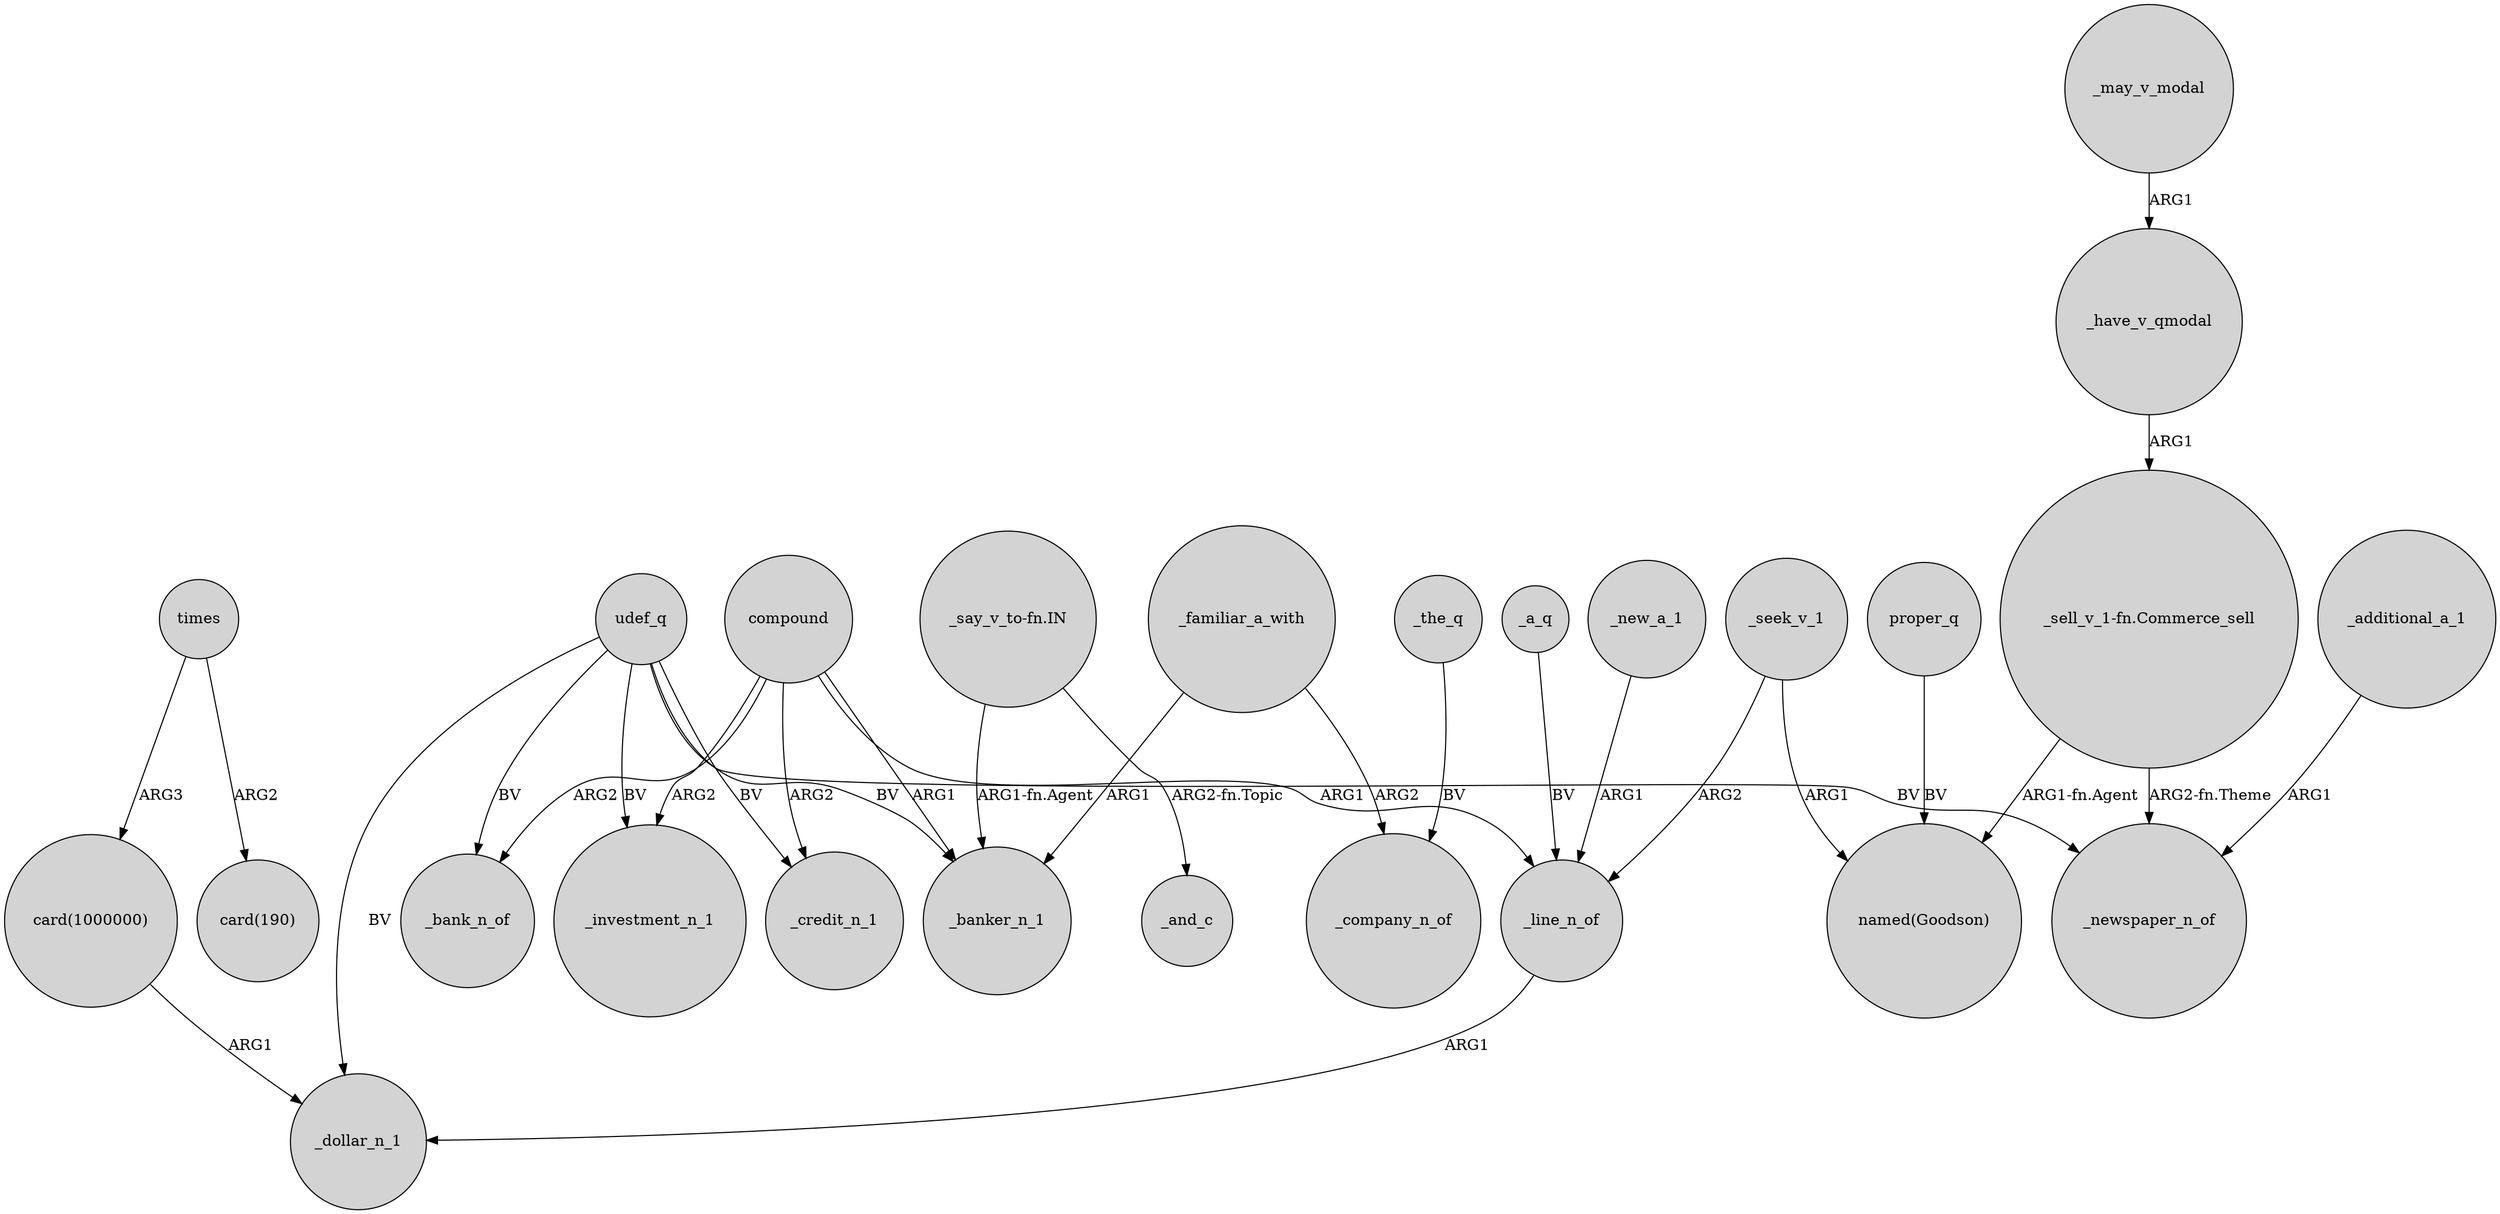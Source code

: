 digraph {
	node [shape=circle style=filled]
	_new_a_1 -> _line_n_of [label=ARG1]
	"card(1000000)" -> _dollar_n_1 [label=ARG1]
	compound -> _bank_n_of [label=ARG2]
	proper_q -> "named(Goodson)" [label=BV]
	udef_q -> _credit_n_1 [label=BV]
	_familiar_a_with -> _company_n_of [label=ARG2]
	udef_q -> _newspaper_n_of [label=BV]
	"_sell_v_1-fn.Commerce_sell" -> _newspaper_n_of [label="ARG2-fn.Theme"]
	compound -> _credit_n_1 [label=ARG2]
	times -> "card(190)" [label=ARG2]
	_seek_v_1 -> _line_n_of [label=ARG2]
	compound -> _investment_n_1 [label=ARG2]
	"_sell_v_1-fn.Commerce_sell" -> "named(Goodson)" [label="ARG1-fn.Agent"]
	_additional_a_1 -> _newspaper_n_of [label=ARG1]
	_a_q -> _line_n_of [label=BV]
	_the_q -> _company_n_of [label=BV]
	_may_v_modal -> _have_v_qmodal [label=ARG1]
	_have_v_qmodal -> "_sell_v_1-fn.Commerce_sell" [label=ARG1]
	compound -> _line_n_of [label=ARG1]
	times -> "card(1000000)" [label=ARG3]
	udef_q -> _banker_n_1 [label=BV]
	"_say_v_to-fn.IN" -> _and_c [label="ARG2-fn.Topic"]
	_familiar_a_with -> _banker_n_1 [label=ARG1]
	_seek_v_1 -> "named(Goodson)" [label=ARG1]
	compound -> _banker_n_1 [label=ARG1]
	udef_q -> _investment_n_1 [label=BV]
	"_say_v_to-fn.IN" -> _banker_n_1 [label="ARG1-fn.Agent"]
	_line_n_of -> _dollar_n_1 [label=ARG1]
	udef_q -> _dollar_n_1 [label=BV]
	udef_q -> _bank_n_of [label=BV]
}
